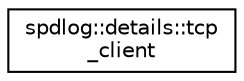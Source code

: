 digraph "Иерархия классов. Графический вид."
{
  edge [fontname="Helvetica",fontsize="10",labelfontname="Helvetica",labelfontsize="10"];
  node [fontname="Helvetica",fontsize="10",shape=record];
  rankdir="LR";
  Node0 [label="spdlog::details::tcp\l_client",height=0.2,width=0.4,color="black", fillcolor="white", style="filled",URL="$classspdlog_1_1details_1_1tcp__client.html"];
}
